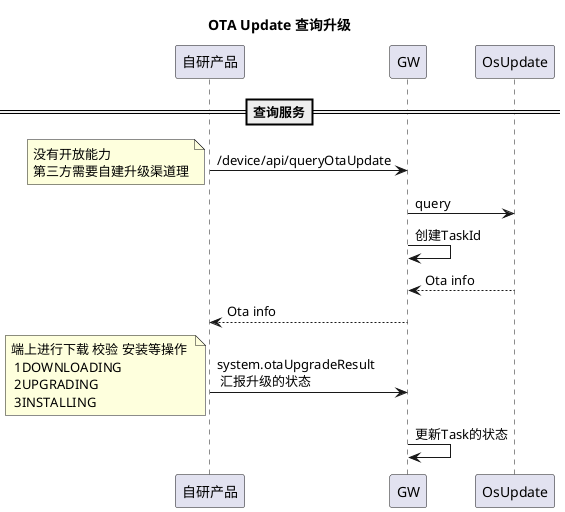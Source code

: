 
@startuml
title OTA Update 查询升级
== 查询服务==
自研产品 -> GW:/device/api/queryOtaUpdate
note left:没有开放能力\n第三方需要自建升级渠道理
GW -> OsUpdate:query
GW -> GW:创建TaskId
OsUpdate --> GW:Ota info
GW --> 自研产品:Ota info

自研产品 -> GW:system.otaUpgradeResult \n 汇报升级的状态
note left: 端上进行下载 校验 安装等操作 \n 1DOWNLOADING \n 2UPGRADING \n 3INSTALLING
GW -> GW: 更新Task的状态
@enduml

@startuml
title APP OTA升级
== 查询服务==
APP -> GW: 查询设备是否在升级中 \nqueryOtaUpgradeTaskInProc
note left:OtaUpgradeService
APP <-- GW: 是否升级中
APP -> GW: 查询要升级的版本 \nqueryOtaVersion
APP <-- GW: 版本
APP -> GW: 发送升级command \nforceOtaUpgrade
GW -> 设备: 创建TaskId 发送升级指令 system.otaUpdate

GW <-- 设备: 上报升级的状态
note left GW: 根据TaskId更新状态
GW -> GW: 更新任务的状态
...设备重启完成...
GW <- 设备: statusSync 上报升级状态

APP <- GW: 发送升级的结果状态
note left: 升级成功 或 失败
== Task 任务超时==
note right GW:OtaTaskTimeoutTimer 超过5分钟任务失效
APP <- GW: 超时发送消息
note left APP: APP升级超时
@enduml

@startuml
title OS Update 推送升级

OSUpdate -> GW: UUIDs(bizType bizGroup)
note left:OtaPushMetaqConsumer
GW -> GW: 推送升级任务到GW pushEvent
==方式一 云端查询OTA包并下发指令==
OSUpdate <- GW: 查询是否有升级版本  checkOSUpdate2OtaUpdate
OSUpdate --> GW: 要升级的版本
GW -> 设备: system.otaUpdate
==方式二 通知端上自己查询==
GW -> 设备: system.notifyOtaUpdate
GW <-- 设备: /device/api/queryOtaUpdate
@enduml
